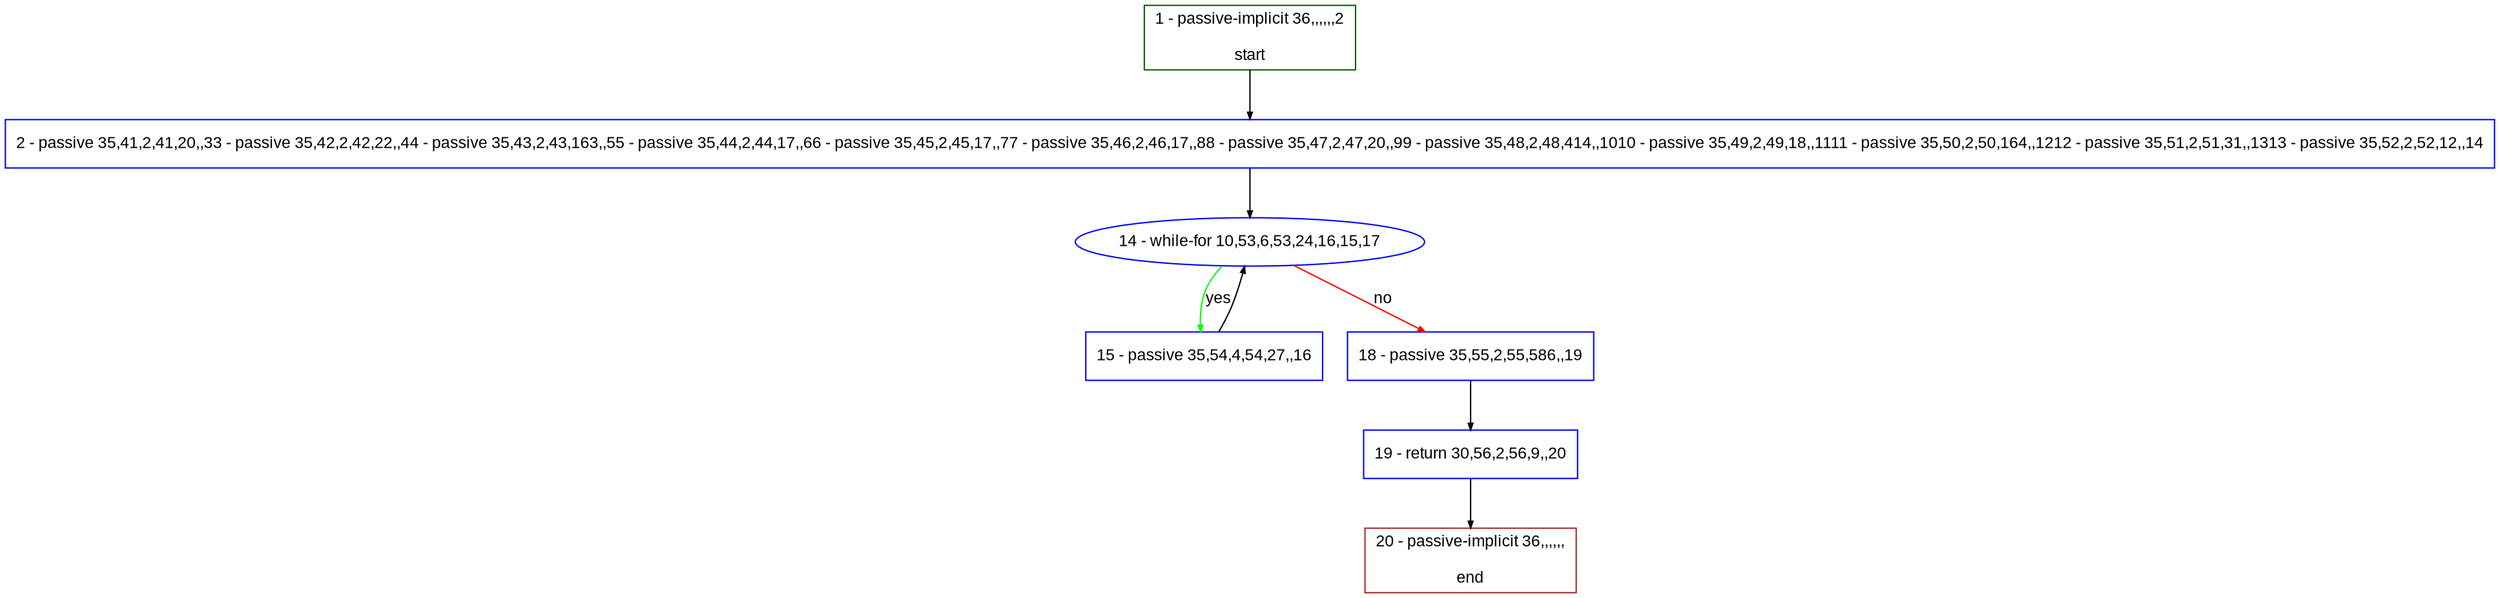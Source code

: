 digraph "" {
  graph [pack="true", label="", fontsize="12", packmode="clust", fontname="Arial", fillcolor="#FFFFCC", bgcolor="white", style="rounded,filled", compound="true"];
  node [node_initialized="no", label="", color="grey", fontsize="12", fillcolor="white", fontname="Arial", style="filled", shape="rectangle", compound="true", fixedsize="false"];
  edge [fontcolor="black", arrowhead="normal", arrowtail="none", arrowsize="0.5", ltail="", label="", color="black", fontsize="12", lhead="", fontname="Arial", dir="forward", compound="true"];
  __N1 [label="2 - passive 35,41,2,41,20,,33 - passive 35,42,2,42,22,,44 - passive 35,43,2,43,163,,55 - passive 35,44,2,44,17,,66 - passive 35,45,2,45,17,,77 - passive 35,46,2,46,17,,88 - passive 35,47,2,47,20,,99 - passive 35,48,2,48,414,,1010 - passive 35,49,2,49,18,,1111 - passive 35,50,2,50,164,,1212 - passive 35,51,2,51,31,,1313 - passive 35,52,2,52,12,,14", color="#0000ff", fillcolor="#ffffff", style="filled", shape="box"];
  __N2 [label="1 - passive-implicit 36,,,,,,2\n\nstart", color="#006400", fillcolor="#ffffff", style="filled", shape="box"];
  __N3 [label="14 - while-for 10,53,6,53,24,16,15,17", color="#0000ff", fillcolor="#ffffff", style="filled", shape="oval"];
  __N4 [label="15 - passive 35,54,4,54,27,,16", color="#0000ff", fillcolor="#ffffff", style="filled", shape="box"];
  __N5 [label="18 - passive 35,55,2,55,586,,19", color="#0000ff", fillcolor="#ffffff", style="filled", shape="box"];
  __N6 [label="19 - return 30,56,2,56,9,,20", color="#0000ff", fillcolor="#ffffff", style="filled", shape="box"];
  __N7 [label="20 - passive-implicit 36,,,,,,\n\nend", color="#a52a2a", fillcolor="#ffffff", style="filled", shape="box"];
  __N2 -> __N1 [arrowhead="normal", arrowtail="none", color="#000000", label="", dir="forward"];
  __N1 -> __N3 [arrowhead="normal", arrowtail="none", color="#000000", label="", dir="forward"];
  __N3 -> __N4 [arrowhead="normal", arrowtail="none", color="#00ff00", label="yes", dir="forward"];
  __N4 -> __N3 [arrowhead="normal", arrowtail="none", color="#000000", label="", dir="forward"];
  __N3 -> __N5 [arrowhead="normal", arrowtail="none", color="#ff0000", label="no", dir="forward"];
  __N5 -> __N6 [arrowhead="normal", arrowtail="none", color="#000000", label="", dir="forward"];
  __N6 -> __N7 [arrowhead="normal", arrowtail="none", color="#000000", label="", dir="forward"];
}
